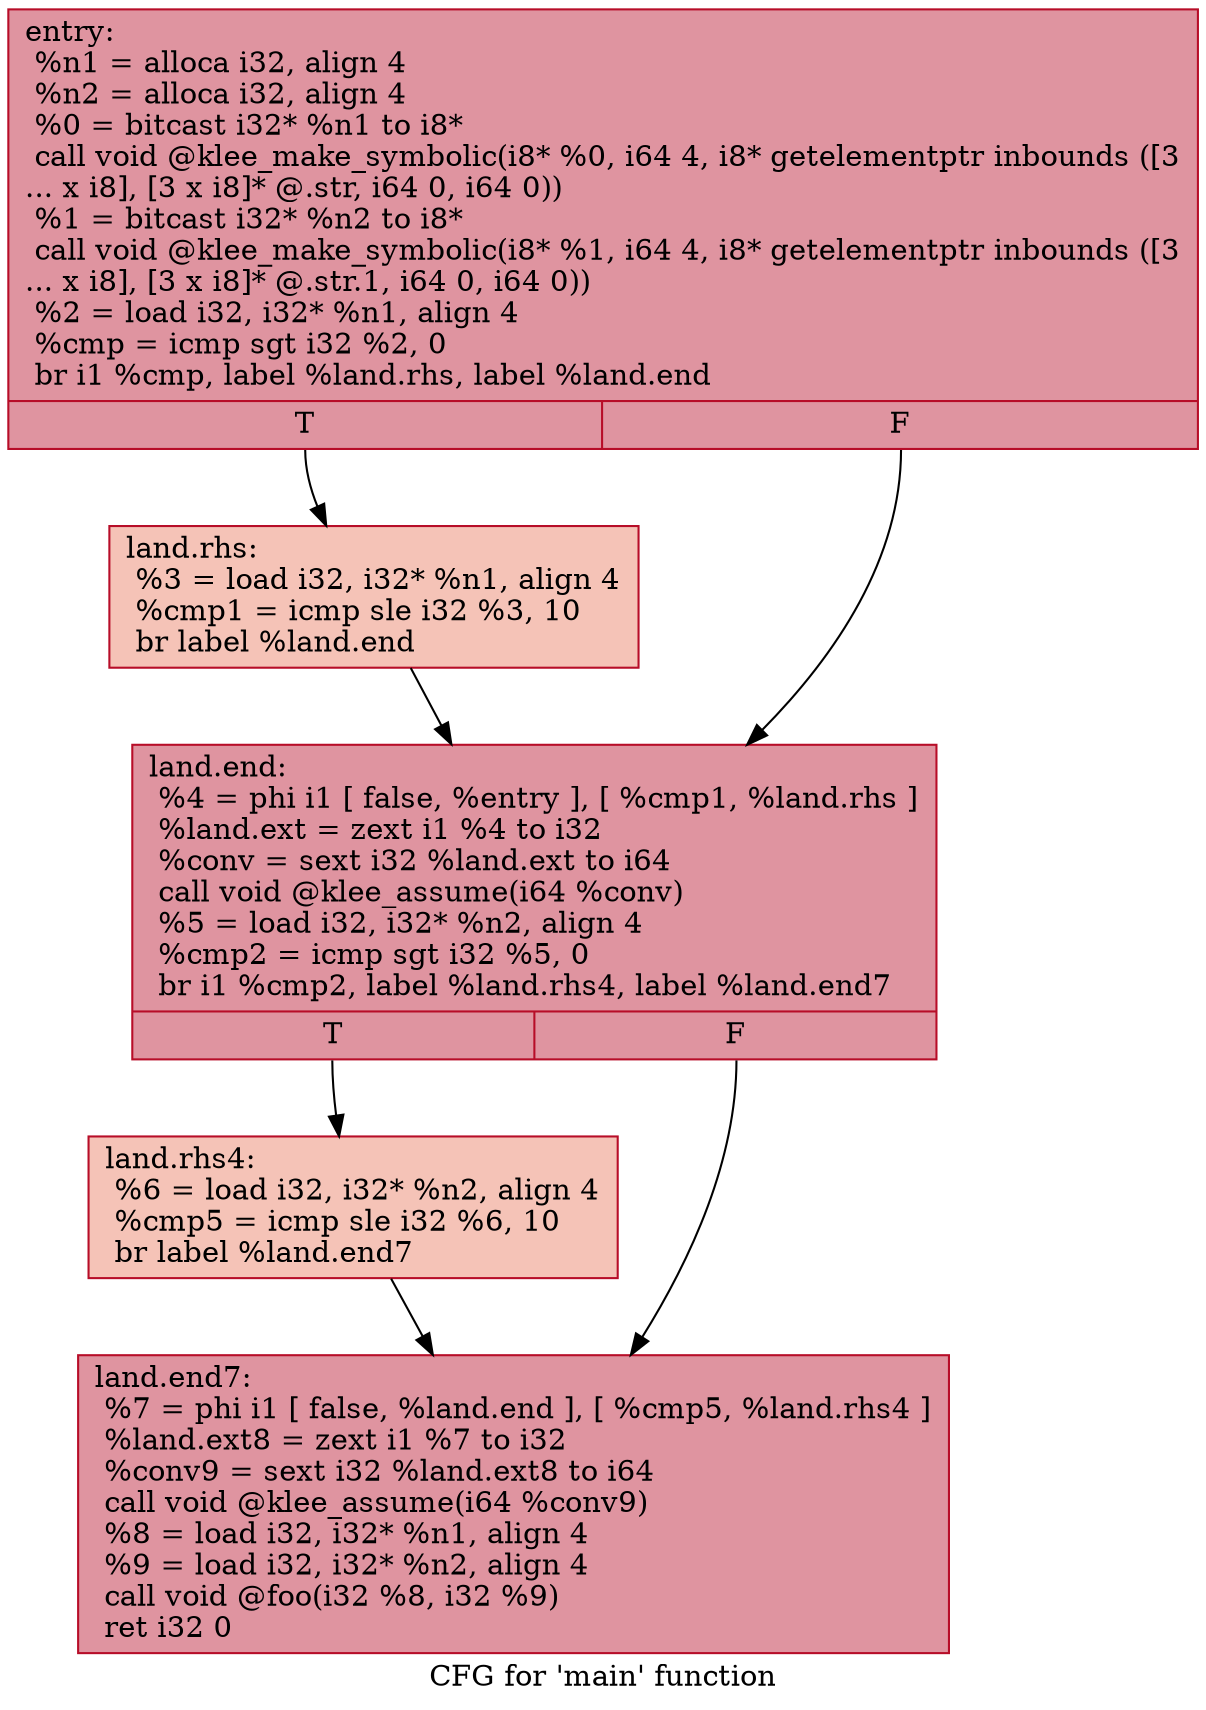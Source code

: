 digraph "CFG for 'main' function" {
	label="CFG for 'main' function";

	Node0x55575b0571b0 [shape=record,color="#b70d28ff", style=filled, fillcolor="#b70d2870",label="{entry:\l  %n1 = alloca i32, align 4\l  %n2 = alloca i32, align 4\l  %0 = bitcast i32* %n1 to i8*\l  call void @klee_make_symbolic(i8* %0, i64 4, i8* getelementptr inbounds ([3\l... x i8], [3 x i8]* @.str, i64 0, i64 0))\l  %1 = bitcast i32* %n2 to i8*\l  call void @klee_make_symbolic(i8* %1, i64 4, i8* getelementptr inbounds ([3\l... x i8], [3 x i8]* @.str.1, i64 0, i64 0))\l  %2 = load i32, i32* %n1, align 4\l  %cmp = icmp sgt i32 %2, 0\l  br i1 %cmp, label %land.rhs, label %land.end\l|{<s0>T|<s1>F}}"];
	Node0x55575b0571b0:s0 -> Node0x55575b0581c0;
	Node0x55575b0571b0:s1 -> Node0x55575b058240;
	Node0x55575b0581c0 [shape=record,color="#b70d28ff", style=filled, fillcolor="#e8765c70",label="{land.rhs:                                         \l  %3 = load i32, i32* %n1, align 4\l  %cmp1 = icmp sle i32 %3, 10\l  br label %land.end\l}"];
	Node0x55575b0581c0 -> Node0x55575b058240;
	Node0x55575b058240 [shape=record,color="#b70d28ff", style=filled, fillcolor="#b70d2870",label="{land.end:                                         \l  %4 = phi i1 [ false, %entry ], [ %cmp1, %land.rhs ]\l  %land.ext = zext i1 %4 to i32\l  %conv = sext i32 %land.ext to i64\l  call void @klee_assume(i64 %conv)\l  %5 = load i32, i32* %n2, align 4\l  %cmp2 = icmp sgt i32 %5, 0\l  br i1 %cmp2, label %land.rhs4, label %land.end7\l|{<s0>T|<s1>F}}"];
	Node0x55575b058240:s0 -> Node0x55575b058990;
	Node0x55575b058240:s1 -> Node0x55575b058a10;
	Node0x55575b058990 [shape=record,color="#b70d28ff", style=filled, fillcolor="#e8765c70",label="{land.rhs4:                                        \l  %6 = load i32, i32* %n2, align 4\l  %cmp5 = icmp sle i32 %6, 10\l  br label %land.end7\l}"];
	Node0x55575b058990 -> Node0x55575b058a10;
	Node0x55575b058a10 [shape=record,color="#b70d28ff", style=filled, fillcolor="#b70d2870",label="{land.end7:                                        \l  %7 = phi i1 [ false, %land.end ], [ %cmp5, %land.rhs4 ]\l  %land.ext8 = zext i1 %7 to i32\l  %conv9 = sext i32 %land.ext8 to i64\l  call void @klee_assume(i64 %conv9)\l  %8 = load i32, i32* %n1, align 4\l  %9 = load i32, i32* %n2, align 4\l  call void @foo(i32 %8, i32 %9)\l  ret i32 0\l}"];
}

